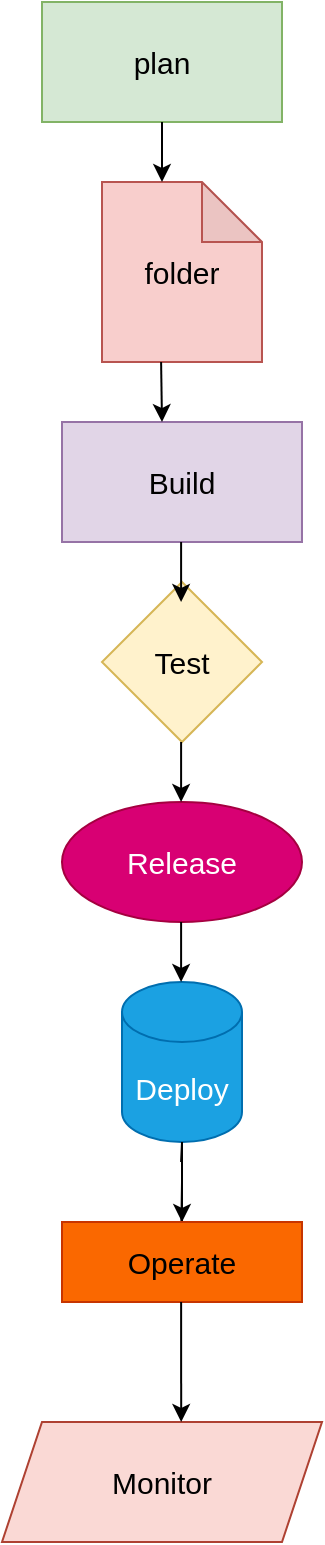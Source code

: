 <mxfile version="28.0.7">
  <diagram name="Page-1" id="PqsYpwXlRkuiAIlZtVTI">
    <mxGraphModel dx="1572" dy="918" grid="1" gridSize="10" guides="1" tooltips="1" connect="1" arrows="1" fold="1" page="1" pageScale="1" pageWidth="850" pageHeight="1100" math="0" shadow="0">
      <root>
        <mxCell id="0" />
        <mxCell id="1" parent="0" />
        <mxCell id="YmNDRy1fXFwblrVvYHpf-2" value="&lt;font style=&quot;font-size: 15px;&quot;&gt;plan&lt;/font&gt;" style="rounded=0;whiteSpace=wrap;html=1;fillColor=#d5e8d4;strokeColor=#82b366;" vertex="1" parent="1">
          <mxGeometry x="290" y="30" width="120" height="60" as="geometry" />
        </mxCell>
        <mxCell id="YmNDRy1fXFwblrVvYHpf-3" value="&lt;font style=&quot;font-size: 15px;&quot;&gt;folder&lt;/font&gt;" style="shape=note;whiteSpace=wrap;html=1;backgroundOutline=1;darkOpacity=0.05;fillColor=#f8cecc;strokeColor=#b85450;" vertex="1" parent="1">
          <mxGeometry x="320" y="120" width="80" height="90" as="geometry" />
        </mxCell>
        <mxCell id="YmNDRy1fXFwblrVvYHpf-4" value="&lt;font style=&quot;font-size: 15px;&quot;&gt;Build&lt;/font&gt;" style="rounded=0;whiteSpace=wrap;html=1;fillColor=#e1d5e7;strokeColor=#9673a6;" vertex="1" parent="1">
          <mxGeometry x="300" y="240" width="120" height="60" as="geometry" />
        </mxCell>
        <mxCell id="YmNDRy1fXFwblrVvYHpf-5" value="&lt;font style=&quot;font-size: 15px;&quot;&gt;Test&lt;/font&gt;" style="rhombus;whiteSpace=wrap;html=1;fillColor=#fff2cc;strokeColor=#d6b656;" vertex="1" parent="1">
          <mxGeometry x="320" y="320" width="80" height="80" as="geometry" />
        </mxCell>
        <mxCell id="YmNDRy1fXFwblrVvYHpf-6" value="&lt;font style=&quot;font-size: 15px;&quot;&gt;Release&lt;/font&gt;" style="ellipse;whiteSpace=wrap;html=1;fillColor=#d80073;fontColor=#ffffff;strokeColor=#A50040;" vertex="1" parent="1">
          <mxGeometry x="300" y="430" width="120" height="60" as="geometry" />
        </mxCell>
        <mxCell id="YmNDRy1fXFwblrVvYHpf-7" value="&lt;span style=&quot;font-size: 15px;&quot;&gt;Deploy&lt;/span&gt;" style="shape=cylinder3;whiteSpace=wrap;html=1;boundedLbl=1;backgroundOutline=1;size=15;fillColor=#1ba1e2;fontColor=#ffffff;strokeColor=#006EAF;" vertex="1" parent="1">
          <mxGeometry x="330" y="520" width="60" height="80" as="geometry" />
        </mxCell>
        <mxCell id="YmNDRy1fXFwblrVvYHpf-9" value="&lt;font style=&quot;font-size: 15px;&quot;&gt;Monitor&lt;/font&gt;" style="shape=parallelogram;perimeter=parallelogramPerimeter;whiteSpace=wrap;html=1;fixedSize=1;fillColor=#fad9d5;strokeColor=#ae4132;" vertex="1" parent="1">
          <mxGeometry x="270" y="740" width="160" height="60" as="geometry" />
        </mxCell>
        <mxCell id="YmNDRy1fXFwblrVvYHpf-11" value="" style="endArrow=classic;html=1;rounded=0;exitX=0.5;exitY=1;exitDx=0;exitDy=0;" edge="1" parent="1" source="YmNDRy1fXFwblrVvYHpf-2">
          <mxGeometry width="50" height="50" relative="1" as="geometry">
            <mxPoint x="349.55" y="80" as="sourcePoint" />
            <mxPoint x="350" y="120" as="targetPoint" />
          </mxGeometry>
        </mxCell>
        <mxCell id="YmNDRy1fXFwblrVvYHpf-12" value="" style="endArrow=classic;html=1;rounded=0;" edge="1" parent="1">
          <mxGeometry width="50" height="50" relative="1" as="geometry">
            <mxPoint x="349.55" y="210" as="sourcePoint" />
            <mxPoint x="350" y="240" as="targetPoint" />
          </mxGeometry>
        </mxCell>
        <mxCell id="YmNDRy1fXFwblrVvYHpf-13" value="" style="endArrow=classic;html=1;rounded=0;" edge="1" parent="1">
          <mxGeometry width="50" height="50" relative="1" as="geometry">
            <mxPoint x="359.55" y="400" as="sourcePoint" />
            <mxPoint x="359.55" y="430" as="targetPoint" />
          </mxGeometry>
        </mxCell>
        <mxCell id="YmNDRy1fXFwblrVvYHpf-14" value="" style="endArrow=classic;html=1;rounded=0;" edge="1" parent="1">
          <mxGeometry width="50" height="50" relative="1" as="geometry">
            <mxPoint x="359.55" y="490" as="sourcePoint" />
            <mxPoint x="359.55" y="520" as="targetPoint" />
          </mxGeometry>
        </mxCell>
        <mxCell id="YmNDRy1fXFwblrVvYHpf-15" value="" style="endArrow=classic;html=1;rounded=0;" edge="1" parent="1" source="YmNDRy1fXFwblrVvYHpf-8">
          <mxGeometry width="50" height="50" relative="1" as="geometry">
            <mxPoint x="359.55" y="610" as="sourcePoint" />
            <mxPoint x="359.55" y="650" as="targetPoint" />
            <Array as="points">
              <mxPoint x="360" y="620" />
            </Array>
          </mxGeometry>
        </mxCell>
        <mxCell id="YmNDRy1fXFwblrVvYHpf-16" value="" style="endArrow=classic;html=1;rounded=0;" edge="1" parent="1" target="YmNDRy1fXFwblrVvYHpf-8">
          <mxGeometry width="50" height="50" relative="1" as="geometry">
            <mxPoint x="359.55" y="610" as="sourcePoint" />
            <mxPoint x="359.55" y="650" as="targetPoint" />
            <Array as="points">
              <mxPoint x="360" y="600" />
            </Array>
          </mxGeometry>
        </mxCell>
        <mxCell id="YmNDRy1fXFwblrVvYHpf-8" value="&lt;font style=&quot;font-size: 15px;&quot;&gt;Operate&lt;/font&gt;" style="rounded=0;whiteSpace=wrap;html=1;fillColor=#fa6800;fontColor=#000000;strokeColor=#C73500;" vertex="1" parent="1">
          <mxGeometry x="300" y="640" width="120" height="40" as="geometry" />
        </mxCell>
        <mxCell id="YmNDRy1fXFwblrVvYHpf-19" value="" style="endArrow=classic;html=1;rounded=0;" edge="1" parent="1">
          <mxGeometry width="50" height="50" relative="1" as="geometry">
            <mxPoint x="359.55" y="300" as="sourcePoint" />
            <mxPoint x="359.55" y="330" as="targetPoint" />
          </mxGeometry>
        </mxCell>
        <mxCell id="YmNDRy1fXFwblrVvYHpf-20" value="" style="endArrow=classic;html=1;rounded=0;entryX=0.56;entryY=0;entryDx=0;entryDy=0;entryPerimeter=0;" edge="1" parent="1" target="YmNDRy1fXFwblrVvYHpf-9">
          <mxGeometry width="50" height="50" relative="1" as="geometry">
            <mxPoint x="359.55" y="680" as="sourcePoint" />
            <mxPoint x="359.55" y="720" as="targetPoint" />
          </mxGeometry>
        </mxCell>
      </root>
    </mxGraphModel>
  </diagram>
</mxfile>
